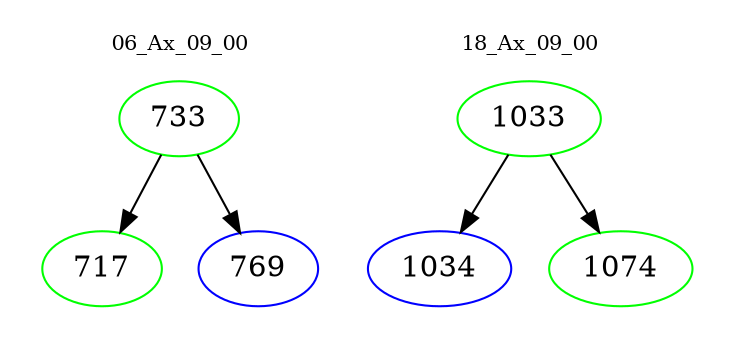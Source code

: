 digraph{
subgraph cluster_0 {
color = white
label = "06_Ax_09_00";
fontsize=10;
T0_733 [label="733", color="green"]
T0_733 -> T0_717 [color="black"]
T0_717 [label="717", color="green"]
T0_733 -> T0_769 [color="black"]
T0_769 [label="769", color="blue"]
}
subgraph cluster_1 {
color = white
label = "18_Ax_09_00";
fontsize=10;
T1_1033 [label="1033", color="green"]
T1_1033 -> T1_1034 [color="black"]
T1_1034 [label="1034", color="blue"]
T1_1033 -> T1_1074 [color="black"]
T1_1074 [label="1074", color="green"]
}
}
